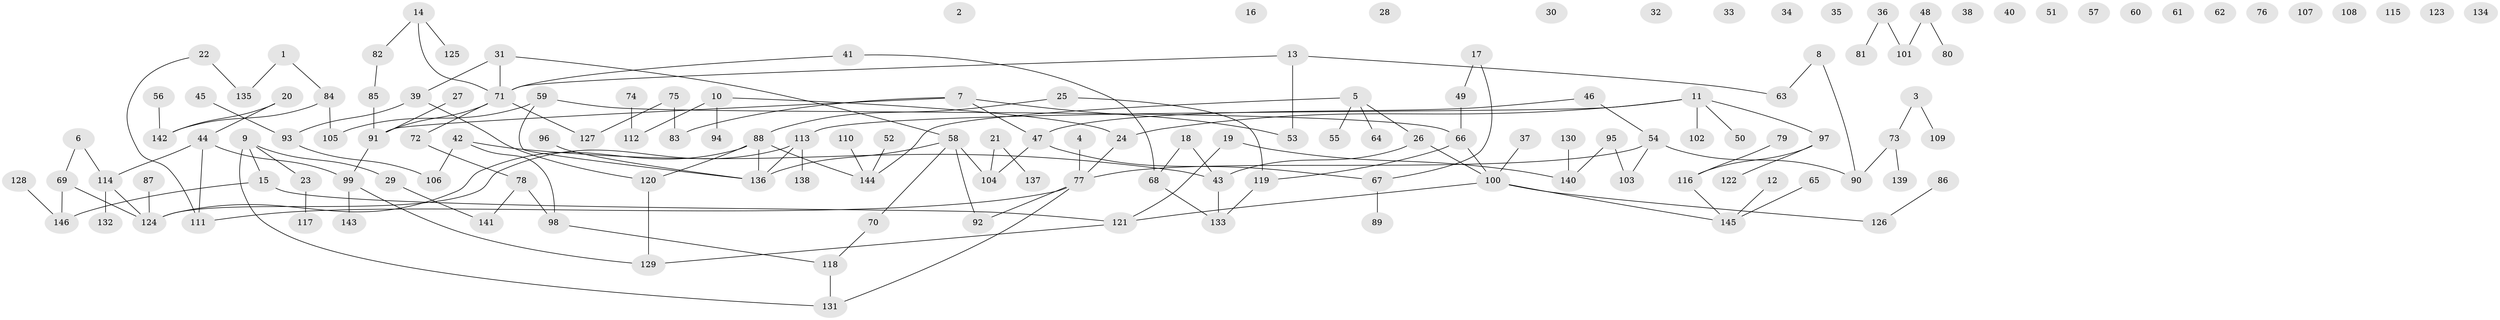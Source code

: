 // coarse degree distribution, {2: 0.208955223880597, 3: 0.2537313432835821, 5: 0.1044776119402985, 7: 0.04477611940298507, 4: 0.07462686567164178, 6: 0.029850746268656716, 1: 0.2835820895522388}
// Generated by graph-tools (version 1.1) at 2025/48/03/04/25 22:48:31]
// undirected, 146 vertices, 154 edges
graph export_dot {
  node [color=gray90,style=filled];
  1;
  2;
  3;
  4;
  5;
  6;
  7;
  8;
  9;
  10;
  11;
  12;
  13;
  14;
  15;
  16;
  17;
  18;
  19;
  20;
  21;
  22;
  23;
  24;
  25;
  26;
  27;
  28;
  29;
  30;
  31;
  32;
  33;
  34;
  35;
  36;
  37;
  38;
  39;
  40;
  41;
  42;
  43;
  44;
  45;
  46;
  47;
  48;
  49;
  50;
  51;
  52;
  53;
  54;
  55;
  56;
  57;
  58;
  59;
  60;
  61;
  62;
  63;
  64;
  65;
  66;
  67;
  68;
  69;
  70;
  71;
  72;
  73;
  74;
  75;
  76;
  77;
  78;
  79;
  80;
  81;
  82;
  83;
  84;
  85;
  86;
  87;
  88;
  89;
  90;
  91;
  92;
  93;
  94;
  95;
  96;
  97;
  98;
  99;
  100;
  101;
  102;
  103;
  104;
  105;
  106;
  107;
  108;
  109;
  110;
  111;
  112;
  113;
  114;
  115;
  116;
  117;
  118;
  119;
  120;
  121;
  122;
  123;
  124;
  125;
  126;
  127;
  128;
  129;
  130;
  131;
  132;
  133;
  134;
  135;
  136;
  137;
  138;
  139;
  140;
  141;
  142;
  143;
  144;
  145;
  146;
  1 -- 84;
  1 -- 135;
  3 -- 73;
  3 -- 109;
  4 -- 77;
  5 -- 26;
  5 -- 55;
  5 -- 64;
  5 -- 144;
  6 -- 69;
  6 -- 114;
  7 -- 47;
  7 -- 53;
  7 -- 83;
  7 -- 91;
  8 -- 63;
  8 -- 90;
  9 -- 15;
  9 -- 23;
  9 -- 29;
  9 -- 131;
  10 -- 24;
  10 -- 94;
  10 -- 112;
  11 -- 24;
  11 -- 50;
  11 -- 97;
  11 -- 102;
  11 -- 113;
  12 -- 145;
  13 -- 53;
  13 -- 63;
  13 -- 71;
  14 -- 71;
  14 -- 82;
  14 -- 125;
  15 -- 121;
  15 -- 146;
  17 -- 49;
  17 -- 67;
  18 -- 43;
  18 -- 68;
  19 -- 121;
  19 -- 140;
  20 -- 44;
  20 -- 142;
  21 -- 104;
  21 -- 137;
  22 -- 111;
  22 -- 135;
  23 -- 117;
  24 -- 77;
  25 -- 88;
  25 -- 119;
  26 -- 43;
  26 -- 100;
  27 -- 91;
  29 -- 141;
  31 -- 39;
  31 -- 58;
  31 -- 71;
  36 -- 81;
  36 -- 101;
  37 -- 100;
  39 -- 93;
  39 -- 120;
  41 -- 68;
  41 -- 71;
  42 -- 43;
  42 -- 98;
  42 -- 106;
  43 -- 133;
  44 -- 99;
  44 -- 111;
  44 -- 114;
  45 -- 93;
  46 -- 47;
  46 -- 54;
  47 -- 67;
  47 -- 104;
  48 -- 80;
  48 -- 101;
  49 -- 66;
  52 -- 144;
  54 -- 77;
  54 -- 90;
  54 -- 103;
  56 -- 142;
  58 -- 70;
  58 -- 92;
  58 -- 104;
  58 -- 136;
  59 -- 66;
  59 -- 105;
  59 -- 136;
  65 -- 145;
  66 -- 100;
  66 -- 119;
  67 -- 89;
  68 -- 133;
  69 -- 124;
  69 -- 146;
  70 -- 118;
  71 -- 72;
  71 -- 91;
  71 -- 127;
  72 -- 78;
  73 -- 90;
  73 -- 139;
  74 -- 112;
  75 -- 83;
  75 -- 127;
  77 -- 92;
  77 -- 111;
  77 -- 131;
  78 -- 98;
  78 -- 141;
  79 -- 116;
  82 -- 85;
  84 -- 105;
  84 -- 142;
  85 -- 91;
  86 -- 126;
  87 -- 124;
  88 -- 120;
  88 -- 124;
  88 -- 136;
  88 -- 144;
  91 -- 99;
  93 -- 106;
  95 -- 103;
  95 -- 140;
  96 -- 136;
  97 -- 116;
  97 -- 122;
  98 -- 118;
  99 -- 129;
  99 -- 143;
  100 -- 121;
  100 -- 126;
  100 -- 145;
  110 -- 144;
  113 -- 124;
  113 -- 136;
  113 -- 138;
  114 -- 124;
  114 -- 132;
  116 -- 145;
  118 -- 131;
  119 -- 133;
  120 -- 129;
  121 -- 129;
  128 -- 146;
  130 -- 140;
}
